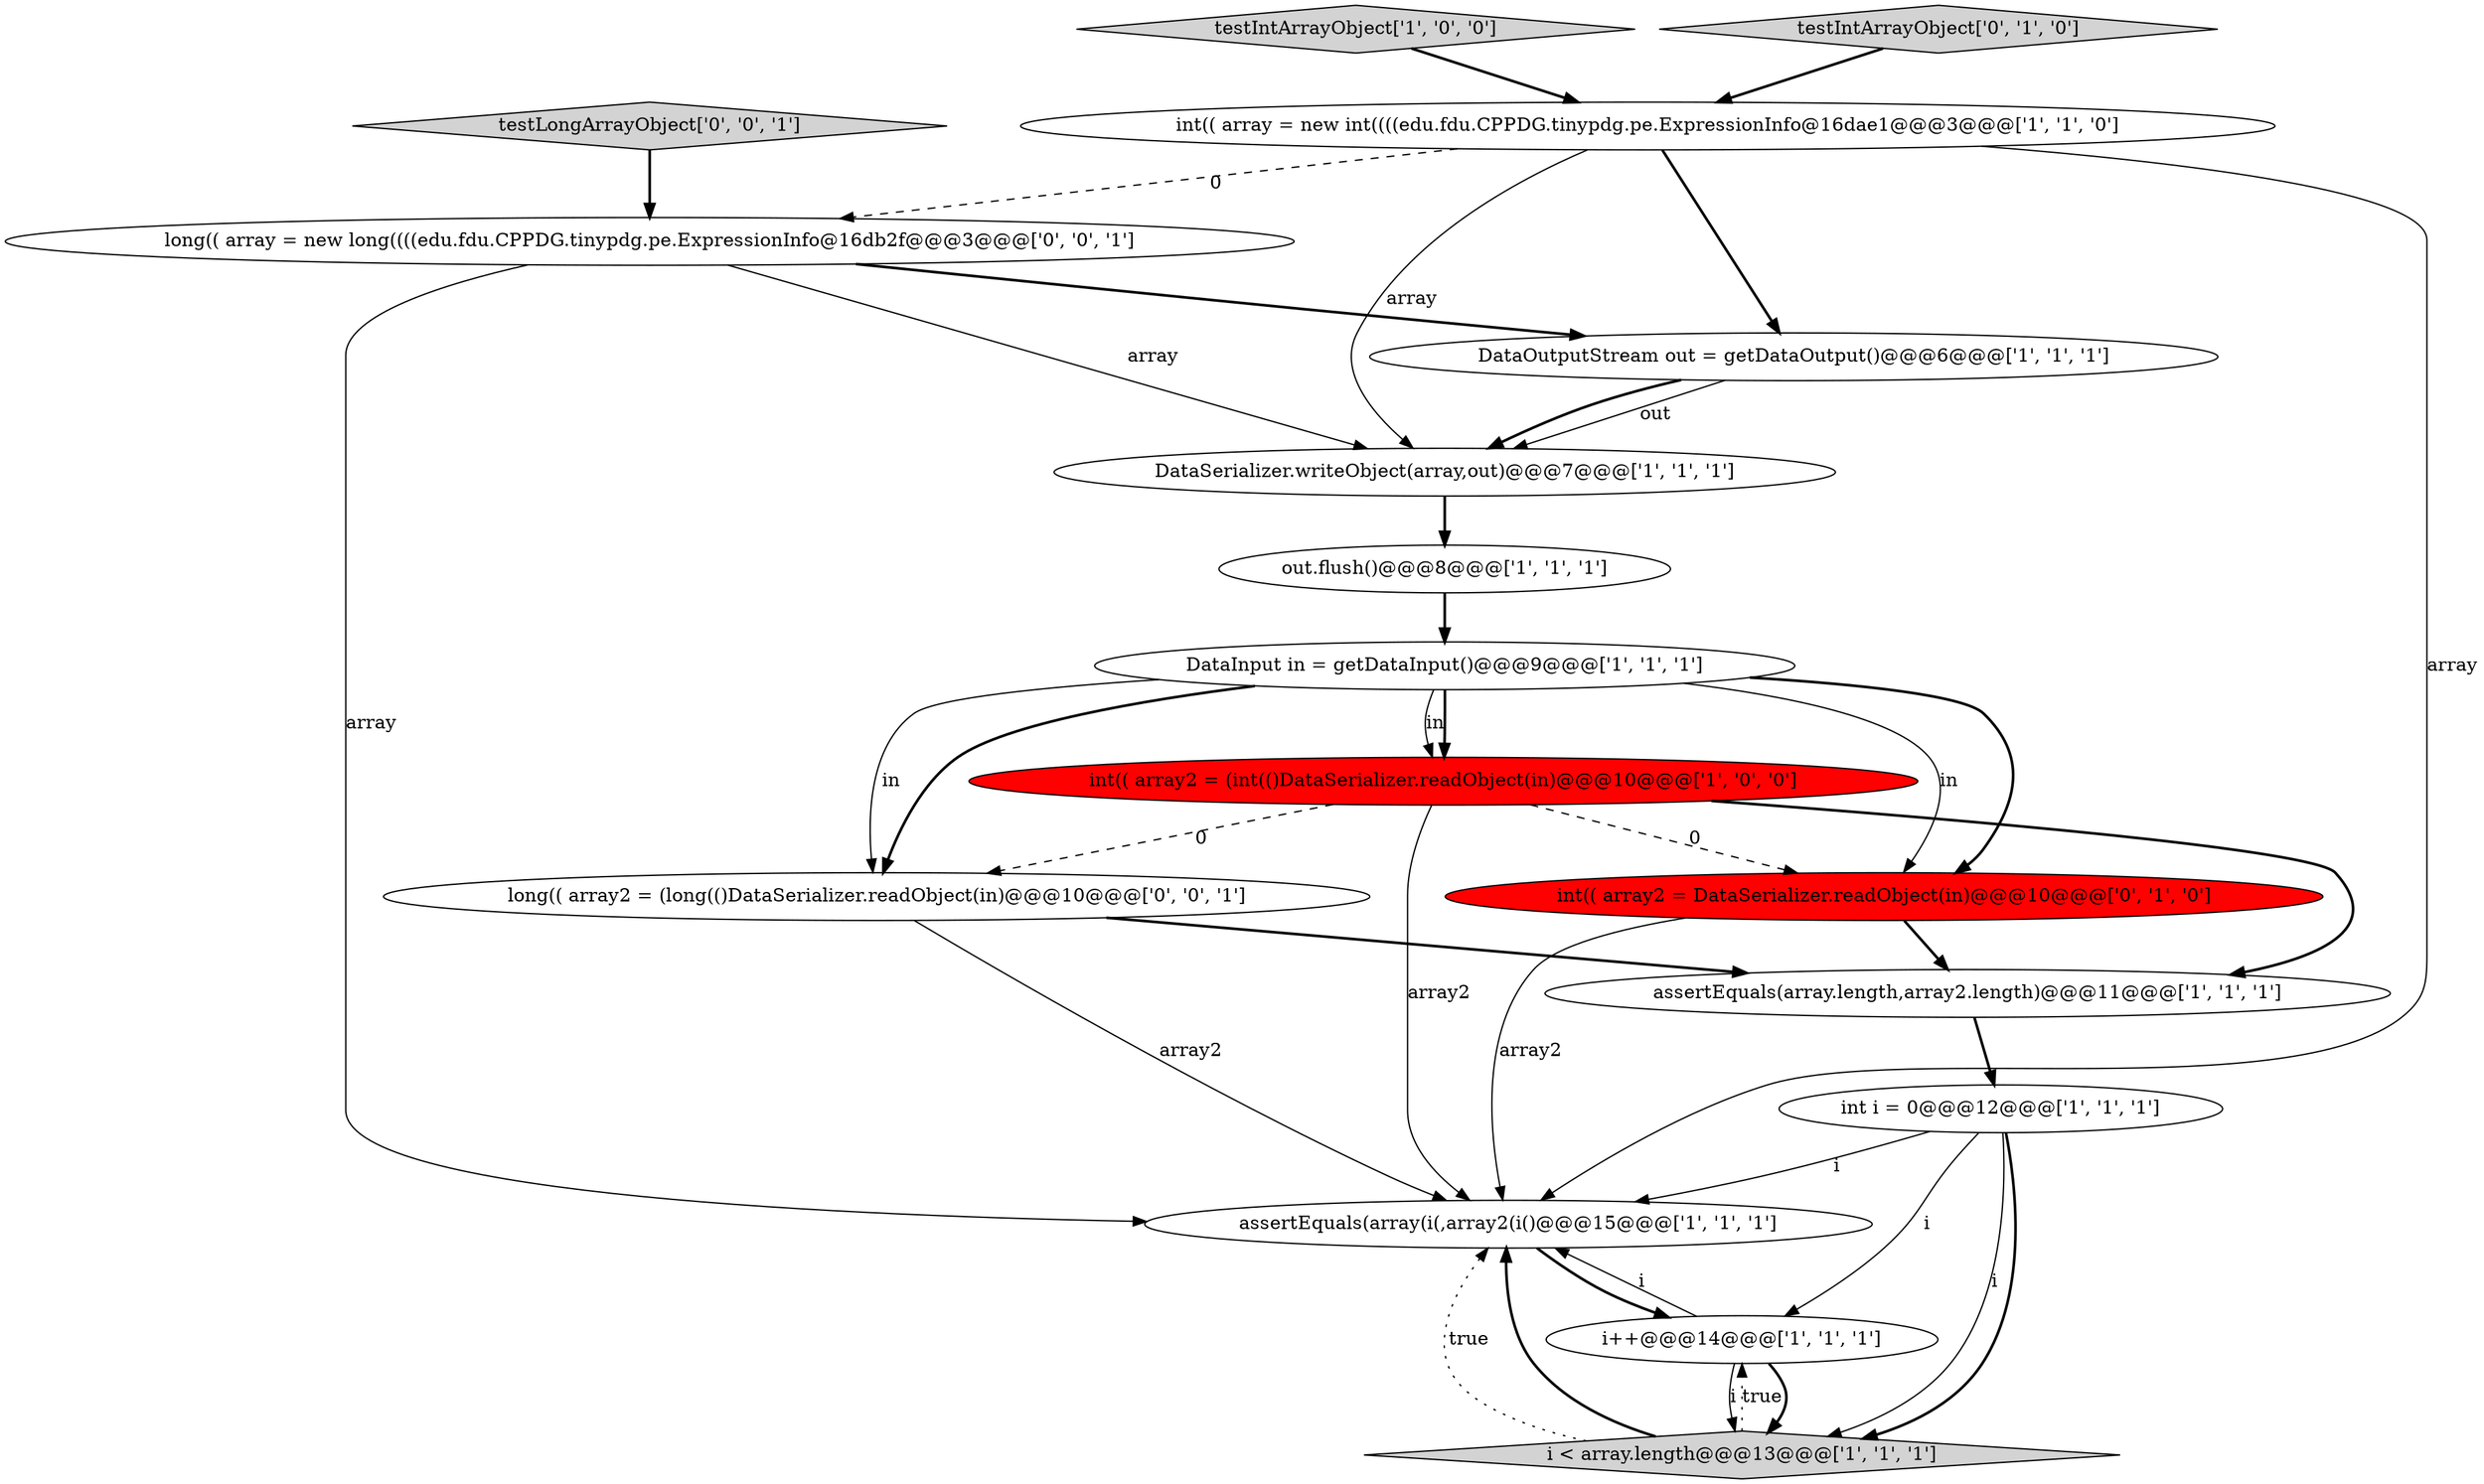 digraph {
9 [style = filled, label = "assertEquals(array(i(,array2(i()@@@15@@@['1', '1', '1']", fillcolor = white, shape = ellipse image = "AAA0AAABBB1BBB"];
1 [style = filled, label = "i++@@@14@@@['1', '1', '1']", fillcolor = white, shape = ellipse image = "AAA0AAABBB1BBB"];
6 [style = filled, label = "testIntArrayObject['1', '0', '0']", fillcolor = lightgray, shape = diamond image = "AAA0AAABBB1BBB"];
4 [style = filled, label = "DataSerializer.writeObject(array,out)@@@7@@@['1', '1', '1']", fillcolor = white, shape = ellipse image = "AAA0AAABBB1BBB"];
5 [style = filled, label = "int i = 0@@@12@@@['1', '1', '1']", fillcolor = white, shape = ellipse image = "AAA0AAABBB1BBB"];
8 [style = filled, label = "int(( array = new int((((edu.fdu.CPPDG.tinypdg.pe.ExpressionInfo@16dae1@@@3@@@['1', '1', '0']", fillcolor = white, shape = ellipse image = "AAA0AAABBB1BBB"];
16 [style = filled, label = "long(( array2 = (long(()DataSerializer.readObject(in)@@@10@@@['0', '0', '1']", fillcolor = white, shape = ellipse image = "AAA0AAABBB3BBB"];
3 [style = filled, label = "int(( array2 = (int(()DataSerializer.readObject(in)@@@10@@@['1', '0', '0']", fillcolor = red, shape = ellipse image = "AAA1AAABBB1BBB"];
11 [style = filled, label = "i < array.length@@@13@@@['1', '1', '1']", fillcolor = lightgray, shape = diamond image = "AAA0AAABBB1BBB"];
15 [style = filled, label = "testLongArrayObject['0', '0', '1']", fillcolor = lightgray, shape = diamond image = "AAA0AAABBB3BBB"];
10 [style = filled, label = "DataOutputStream out = getDataOutput()@@@6@@@['1', '1', '1']", fillcolor = white, shape = ellipse image = "AAA0AAABBB1BBB"];
7 [style = filled, label = "assertEquals(array.length,array2.length)@@@11@@@['1', '1', '1']", fillcolor = white, shape = ellipse image = "AAA0AAABBB1BBB"];
2 [style = filled, label = "DataInput in = getDataInput()@@@9@@@['1', '1', '1']", fillcolor = white, shape = ellipse image = "AAA0AAABBB1BBB"];
13 [style = filled, label = "testIntArrayObject['0', '1', '0']", fillcolor = lightgray, shape = diamond image = "AAA0AAABBB2BBB"];
0 [style = filled, label = "out.flush()@@@8@@@['1', '1', '1']", fillcolor = white, shape = ellipse image = "AAA0AAABBB1BBB"];
12 [style = filled, label = "int(( array2 = DataSerializer.readObject(in)@@@10@@@['0', '1', '0']", fillcolor = red, shape = ellipse image = "AAA1AAABBB2BBB"];
14 [style = filled, label = "long(( array = new long((((edu.fdu.CPPDG.tinypdg.pe.ExpressionInfo@16db2f@@@3@@@['0', '0', '1']", fillcolor = white, shape = ellipse image = "AAA0AAABBB3BBB"];
8->10 [style = bold, label=""];
10->4 [style = solid, label="out"];
2->3 [style = solid, label="in"];
15->14 [style = bold, label=""];
8->4 [style = solid, label="array"];
1->9 [style = solid, label="i"];
11->1 [style = dotted, label="true"];
2->3 [style = bold, label=""];
0->2 [style = bold, label=""];
16->7 [style = bold, label=""];
14->10 [style = bold, label=""];
3->9 [style = solid, label="array2"];
11->9 [style = dotted, label="true"];
5->11 [style = solid, label="i"];
14->9 [style = solid, label="array"];
8->14 [style = dashed, label="0"];
5->1 [style = solid, label="i"];
11->9 [style = bold, label=""];
14->4 [style = solid, label="array"];
12->7 [style = bold, label=""];
2->12 [style = bold, label=""];
1->11 [style = bold, label=""];
4->0 [style = bold, label=""];
2->12 [style = solid, label="in"];
12->9 [style = solid, label="array2"];
7->5 [style = bold, label=""];
8->9 [style = solid, label="array"];
16->9 [style = solid, label="array2"];
3->12 [style = dashed, label="0"];
3->7 [style = bold, label=""];
6->8 [style = bold, label=""];
2->16 [style = solid, label="in"];
10->4 [style = bold, label=""];
1->11 [style = solid, label="i"];
5->11 [style = bold, label=""];
13->8 [style = bold, label=""];
9->1 [style = bold, label=""];
3->16 [style = dashed, label="0"];
5->9 [style = solid, label="i"];
2->16 [style = bold, label=""];
}
